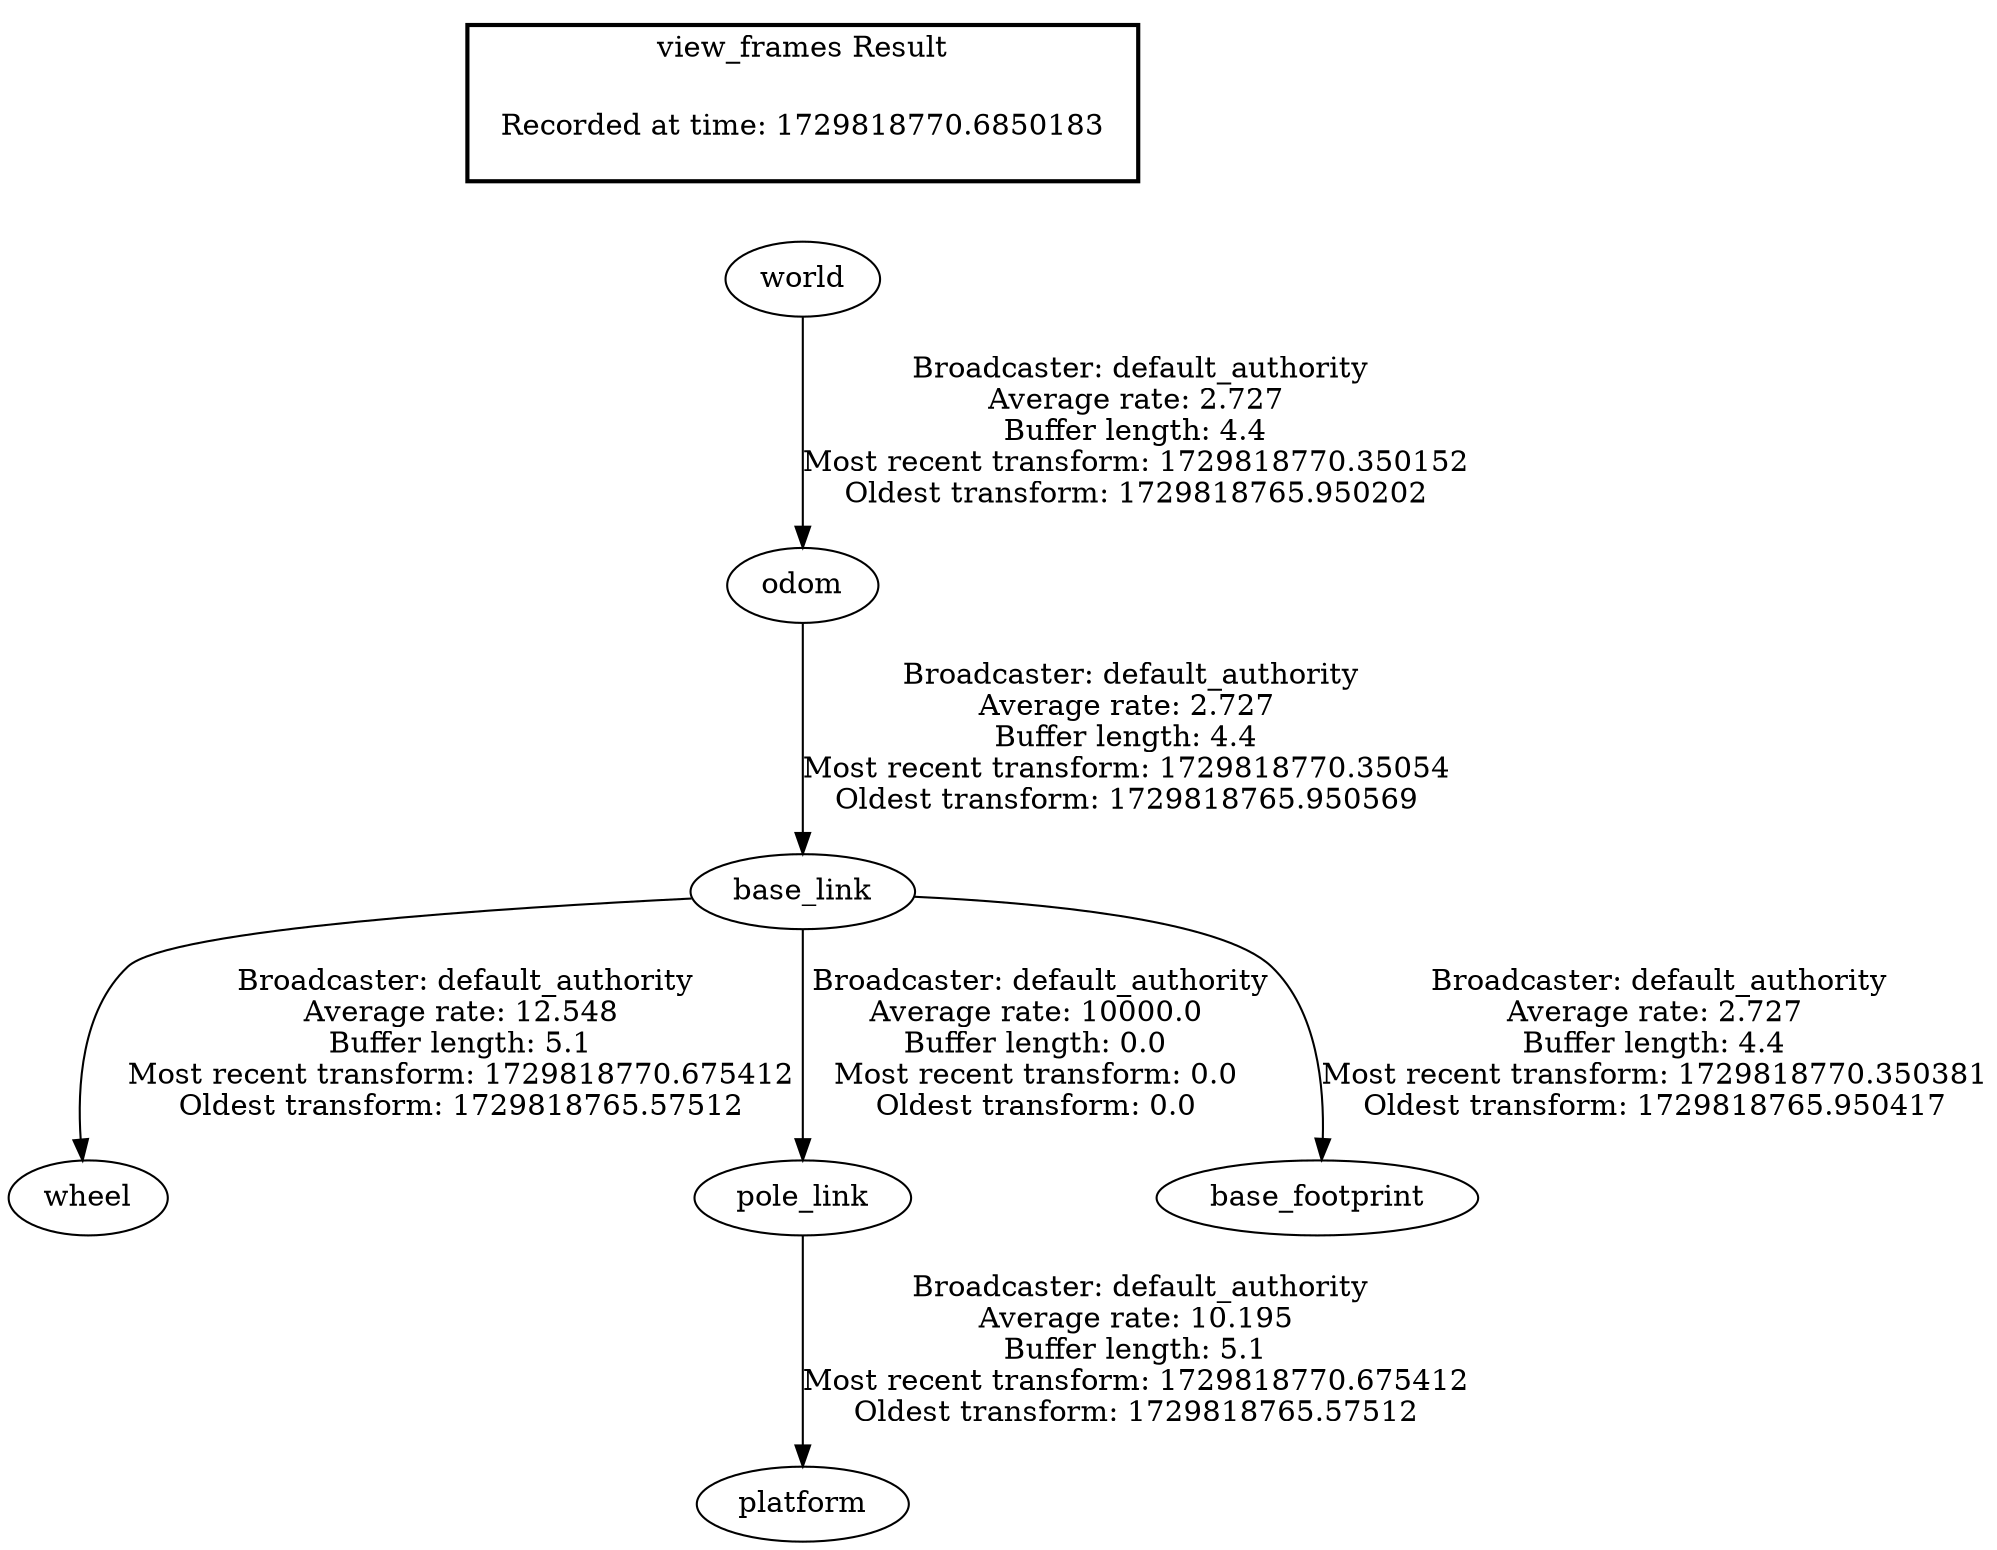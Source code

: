 digraph G {
"base_link" -> "wheel"[label=" Broadcaster: default_authority\nAverage rate: 12.548\nBuffer length: 5.1\nMost recent transform: 1729818770.675412\nOldest transform: 1729818765.57512\n"];
"odom" -> "base_link"[label=" Broadcaster: default_authority\nAverage rate: 2.727\nBuffer length: 4.4\nMost recent transform: 1729818770.35054\nOldest transform: 1729818765.950569\n"];
"pole_link" -> "platform"[label=" Broadcaster: default_authority\nAverage rate: 10.195\nBuffer length: 5.1\nMost recent transform: 1729818770.675412\nOldest transform: 1729818765.57512\n"];
"base_link" -> "pole_link"[label=" Broadcaster: default_authority\nAverage rate: 10000.0\nBuffer length: 0.0\nMost recent transform: 0.0\nOldest transform: 0.0\n"];
"base_link" -> "base_footprint"[label=" Broadcaster: default_authority\nAverage rate: 2.727\nBuffer length: 4.4\nMost recent transform: 1729818770.350381\nOldest transform: 1729818765.950417\n"];
"world" -> "odom"[label=" Broadcaster: default_authority\nAverage rate: 2.727\nBuffer length: 4.4\nMost recent transform: 1729818770.350152\nOldest transform: 1729818765.950202\n"];
edge [style=invis];
 subgraph cluster_legend { style=bold; color=black; label ="view_frames Result";
"Recorded at time: 1729818770.6850183"[ shape=plaintext ] ;
}->"world";
}